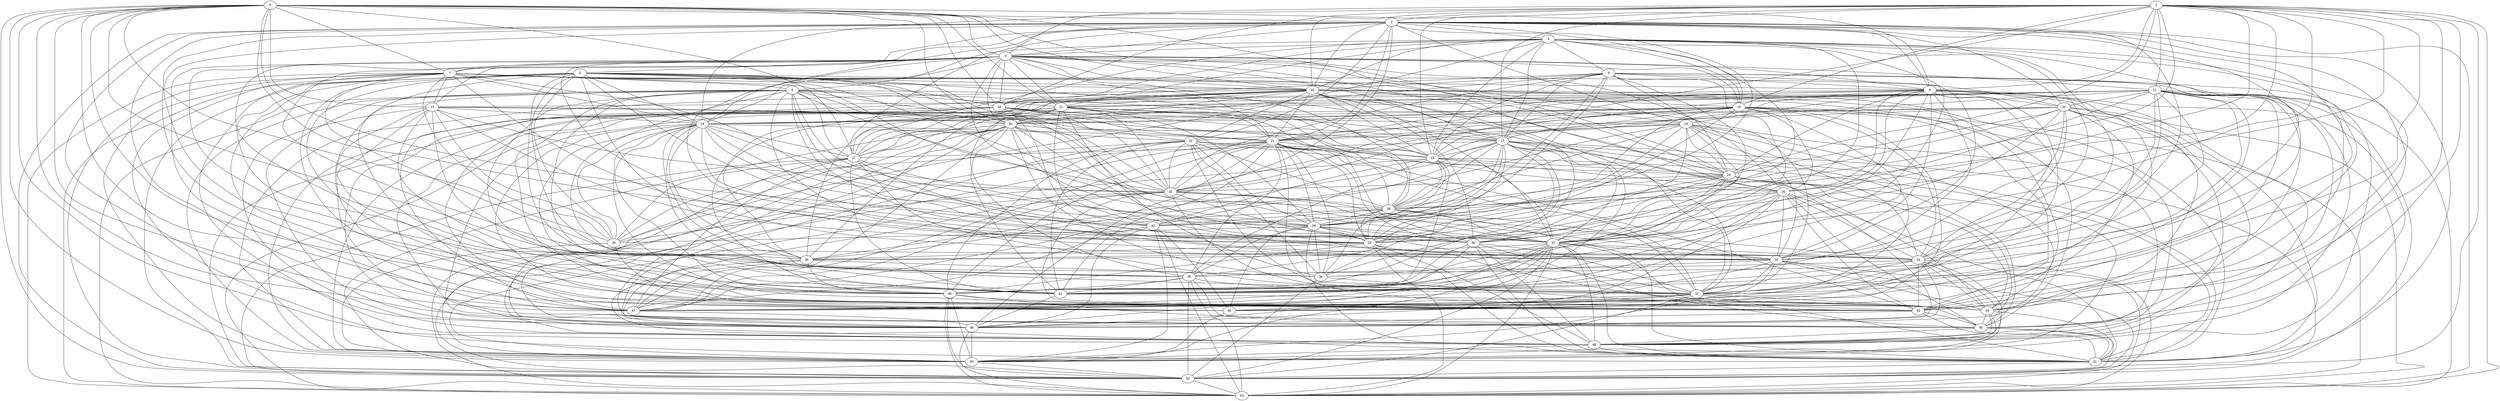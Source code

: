 graph InitialGraph {
  node [style=filled, fillcolor=white, fontname="Arial"];
  0;
  1;
  2;
  3;
  4;
  5;
  6;
  7;
  8;
  9;
  10;
  11;
  12;
  13;
  14;
  15;
  16;
  17;
  18;
  19;
  20;
  21;
  22;
  23;
  24;
  25;
  26;
  27;
  28;
  29;
  30;
  31;
  32;
  33;
  34;
  35;
  36;
  37;
  38;
  39;
  40;
  41;
  42;
  43;
  44;
  45;
  46;
  47;
  48;
  49;
  50;
  51;
  52;
  53;
  0 -- 2;
  0 -- 4;
  0 -- 7;
  0 -- 9;
  0 -- 10;
  0 -- 12;
  0 -- 13;
  0 -- 14;
  0 -- 20;
  0 -- 24;
  0 -- 26;
  0 -- 27;
  0 -- 31;
  0 -- 38;
  0 -- 39;
  0 -- 42;
  0 -- 43;
  0 -- 45;
  0 -- 46;
  0 -- 47;
  0 -- 49;
  0 -- 50;
  0 -- 52;
  1 -- 2;
  1 -- 4;
  1 -- 9;
  1 -- 10;
  1 -- 11;
  1 -- 14;
  1 -- 15;
  1 -- 17;
  1 -- 18;
  1 -- 23;
  1 -- 24;
  1 -- 25;
  1 -- 26;
  1 -- 28;
  1 -- 31;
  1 -- 32;
  1 -- 37;
  1 -- 42;
  1 -- 43;
  1 -- 45;
  1 -- 52;
  1 -- 53;
  2 -- 3;
  2 -- 4;
  2 -- 7;
  2 -- 9;
  2 -- 10;
  2 -- 15;
  2 -- 16;
  2 -- 18;
  2 -- 19;
  2 -- 21;
  2 -- 22;
  2 -- 25;
  2 -- 27;
  2 -- 29;
  2 -- 33;
  2 -- 34;
  2 -- 36;
  2 -- 37;
  2 -- 40;
  2 -- 43;
  2 -- 46;
  2 -- 47;
  2 -- 48;
  2 -- 51;
  2 -- 52;
  2 -- 53;
  3 -- 4;
  3 -- 6;
  3 -- 8;
  3 -- 10;
  3 -- 12;
  3 -- 14;
  3 -- 15;
  3 -- 17;
  3 -- 23;
  3 -- 27;
  3 -- 31;
  3 -- 32;
  3 -- 33;
  3 -- 34;
  3 -- 37;
  3 -- 39;
  3 -- 40;
  3 -- 43;
  3 -- 45;
  4 -- 5;
  4 -- 7;
  4 -- 9;
  4 -- 10;
  4 -- 11;
  4 -- 12;
  4 -- 13;
  4 -- 14;
  4 -- 15;
  4 -- 17;
  4 -- 18;
  4 -- 20;
  4 -- 21;
  4 -- 24;
  4 -- 26;
  4 -- 28;
  4 -- 29;
  4 -- 31;
  4 -- 32;
  4 -- 37;
  4 -- 40;
  4 -- 41;
  4 -- 47;
  5 -- 9;
  5 -- 10;
  5 -- 18;
  5 -- 20;
  5 -- 21;
  5 -- 23;
  5 -- 25;
  5 -- 28;
  5 -- 31;
  5 -- 34;
  5 -- 35;
  5 -- 36;
  5 -- 39;
  5 -- 40;
  5 -- 43;
  5 -- 44;
  5 -- 47;
  5 -- 52;
  5 -- 53;
  6 -- 9;
  6 -- 10;
  6 -- 14;
  6 -- 17;
  6 -- 20;
  6 -- 23;
  6 -- 24;
  6 -- 25;
  6 -- 29;
  6 -- 30;
  6 -- 31;
  6 -- 32;
  6 -- 34;
  6 -- 43;
  6 -- 44;
  6 -- 50;
  7 -- 8;
  7 -- 10;
  7 -- 13;
  7 -- 14;
  7 -- 16;
  7 -- 18;
  7 -- 19;
  7 -- 24;
  7 -- 25;
  7 -- 29;
  7 -- 30;
  7 -- 33;
  7 -- 39;
  7 -- 41;
  7 -- 49;
  7 -- 50;
  7 -- 51;
  7 -- 52;
  7 -- 53;
  8 -- 12;
  8 -- 17;
  8 -- 20;
  8 -- 23;
  8 -- 25;
  8 -- 27;
  8 -- 29;
  8 -- 31;
  8 -- 32;
  8 -- 33;
  8 -- 34;
  8 -- 37;
  8 -- 40;
  8 -- 41;
  8 -- 43;
  8 -- 46;
  8 -- 48;
  8 -- 50;
  8 -- 53;
  9 -- 12;
  9 -- 16;
  9 -- 17;
  9 -- 18;
  9 -- 19;
  9 -- 21;
  9 -- 24;
  9 -- 31;
  9 -- 33;
  9 -- 34;
  9 -- 36;
  9 -- 38;
  9 -- 41;
  9 -- 45;
  9 -- 46;
  9 -- 47;
  9 -- 49;
  9 -- 51;
  10 -- 12;
  10 -- 14;
  10 -- 15;
  10 -- 20;
  10 -- 21;
  10 -- 22;
  10 -- 23;
  10 -- 26;
  10 -- 27;
  10 -- 30;
  10 -- 31;
  10 -- 36;
  10 -- 37;
  10 -- 38;
  10 -- 40;
  10 -- 44;
  10 -- 45;
  10 -- 47;
  10 -- 50;
  10 -- 51;
  11 -- 12;
  11 -- 13;
  11 -- 16;
  11 -- 18;
  11 -- 21;
  11 -- 23;
  11 -- 25;
  11 -- 26;
  11 -- 27;
  11 -- 33;
  11 -- 35;
  11 -- 37;
  11 -- 41;
  11 -- 43;
  11 -- 44;
  11 -- 47;
  11 -- 49;
  11 -- 52;
  11 -- 53;
  12 -- 17;
  12 -- 20;
  12 -- 21;
  12 -- 25;
  12 -- 27;
  12 -- 28;
  12 -- 29;
  12 -- 30;
  12 -- 36;
  12 -- 38;
  12 -- 41;
  12 -- 42;
  12 -- 48;
  12 -- 49;
  12 -- 50;
  12 -- 52;
  12 -- 53;
  13 -- 17;
  13 -- 18;
  13 -- 22;
  13 -- 25;
  13 -- 32;
  13 -- 35;
  13 -- 39;
  13 -- 41;
  13 -- 44;
  13 -- 45;
  13 -- 49;
  14 -- 17;
  14 -- 19;
  14 -- 21;
  14 -- 23;
  14 -- 25;
  14 -- 31;
  14 -- 36;
  14 -- 42;
  14 -- 47;
  14 -- 48;
  14 -- 50;
  15 -- 17;
  15 -- 18;
  15 -- 20;
  15 -- 22;
  15 -- 25;
  15 -- 26;
  15 -- 27;
  15 -- 29;
  15 -- 32;
  15 -- 33;
  15 -- 41;
  15 -- 43;
  15 -- 46;
  15 -- 49;
  15 -- 53;
  16 -- 18;
  16 -- 20;
  16 -- 21;
  16 -- 24;
  16 -- 30;
  16 -- 34;
  16 -- 37;
  16 -- 42;
  16 -- 44;
  16 -- 46;
  16 -- 49;
  16 -- 51;
  16 -- 53;
  17 -- 23;
  17 -- 27;
  17 -- 28;
  17 -- 29;
  17 -- 31;
  17 -- 32;
  17 -- 35;
  17 -- 36;
  17 -- 37;
  17 -- 38;
  17 -- 40;
  17 -- 42;
  17 -- 44;
  17 -- 45;
  17 -- 47;
  17 -- 51;
  17 -- 52;
  18 -- 21;
  18 -- 25;
  18 -- 27;
  18 -- 31;
  18 -- 32;
  18 -- 35;
  18 -- 36;
  18 -- 39;
  18 -- 40;
  18 -- 41;
  18 -- 42;
  18 -- 43;
  18 -- 44;
  18 -- 46;
  19 -- 21;
  19 -- 23;
  19 -- 24;
  19 -- 28;
  19 -- 30;
  19 -- 31;
  19 -- 32;
  19 -- 33;
  19 -- 34;
  19 -- 36;
  19 -- 46;
  19 -- 48;
  19 -- 49;
  20 -- 22;
  20 -- 26;
  20 -- 27;
  20 -- 32;
  20 -- 33;
  20 -- 34;
  20 -- 35;
  20 -- 38;
  20 -- 45;
  20 -- 47;
  20 -- 48;
  20 -- 49;
  20 -- 50;
  20 -- 52;
  21 -- 23;
  21 -- 25;
  21 -- 28;
  21 -- 29;
  21 -- 30;
  21 -- 32;
  21 -- 35;
  21 -- 37;
  21 -- 38;
  21 -- 40;
  21 -- 41;
  21 -- 43;
  21 -- 44;
  21 -- 47;
  21 -- 48;
  21 -- 52;
  21 -- 53;
  22 -- 23;
  22 -- 24;
  22 -- 25;
  22 -- 28;
  22 -- 29;
  22 -- 37;
  22 -- 38;
  22 -- 39;
  22 -- 40;
  22 -- 41;
  22 -- 48;
  23 -- 24;
  23 -- 26;
  23 -- 28;
  23 -- 31;
  23 -- 35;
  23 -- 38;
  23 -- 39;
  23 -- 41;
  23 -- 42;
  23 -- 51;
  24 -- 25;
  24 -- 28;
  24 -- 30;
  24 -- 31;
  24 -- 32;
  24 -- 40;
  24 -- 44;
  24 -- 45;
  24 -- 48;
  24 -- 50;
  25 -- 28;
  25 -- 32;
  25 -- 33;
  25 -- 34;
  25 -- 37;
  25 -- 43;
  25 -- 47;
  25 -- 48;
  25 -- 50;
  26 -- 28;
  26 -- 31;
  26 -- 32;
  26 -- 33;
  26 -- 34;
  26 -- 41;
  26 -- 43;
  26 -- 45;
  26 -- 48;
  26 -- 51;
  27 -- 30;
  27 -- 34;
  27 -- 37;
  27 -- 39;
  27 -- 41;
  27 -- 47;
  27 -- 48;
  27 -- 52;
  28 -- 29;
  28 -- 31;
  28 -- 32;
  28 -- 37;
  28 -- 42;
  28 -- 47;
  28 -- 51;
  29 -- 30;
  29 -- 31;
  29 -- 32;
  29 -- 35;
  29 -- 37;
  29 -- 38;
  29 -- 39;
  29 -- 46;
  29 -- 51;
  30 -- 37;
  30 -- 40;
  30 -- 45;
  30 -- 47;
  30 -- 49;
  30 -- 51;
  31 -- 33;
  31 -- 34;
  31 -- 36;
  31 -- 40;
  31 -- 41;
  31 -- 43;
  31 -- 47;
  31 -- 48;
  31 -- 49;
  31 -- 50;
  31 -- 51;
  31 -- 52;
  31 -- 53;
  32 -- 36;
  32 -- 40;
  32 -- 44;
  32 -- 49;
  32 -- 51;
  32 -- 53;
  33 -- 35;
  33 -- 37;
  33 -- 41;
  33 -- 43;
  33 -- 44;
  33 -- 48;
  33 -- 49;
  33 -- 50;
  33 -- 53;
  34 -- 37;
  34 -- 38;
  34 -- 44;
  34 -- 46;
  34 -- 50;
  34 -- 52;
  34 -- 53;
  35 -- 37;
  35 -- 40;
  35 -- 41;
  35 -- 45;
  35 -- 52;
  35 -- 53;
  36 -- 38;
  36 -- 40;
  36 -- 47;
  36 -- 51;
  37 -- 45;
  37 -- 46;
  37 -- 47;
  37 -- 48;
  37 -- 51;
  37 -- 52;
  38 -- 43;
  38 -- 52;
  39 -- 46;
  39 -- 50;
  40 -- 43;
  40 -- 45;
  40 -- 50;
  40 -- 52;
  40 -- 53;
  41 -- 44;
  41 -- 48;
  42 -- 46;
  42 -- 47;
  42 -- 48;
  42 -- 50;
  42 -- 53;
  43 -- 45;
  43 -- 48;
  43 -- 51;
  44 -- 45;
  44 -- 49;
  44 -- 50;
  44 -- 51;
  45 -- 49;
  45 -- 51;
  45 -- 52;
  46 -- 50;
  47 -- 48;
  48 -- 50;
  48 -- 53;
  49 -- 50;
  49 -- 51;
  50 -- 52;
  51 -- 52;
  52 -- 53;
}
